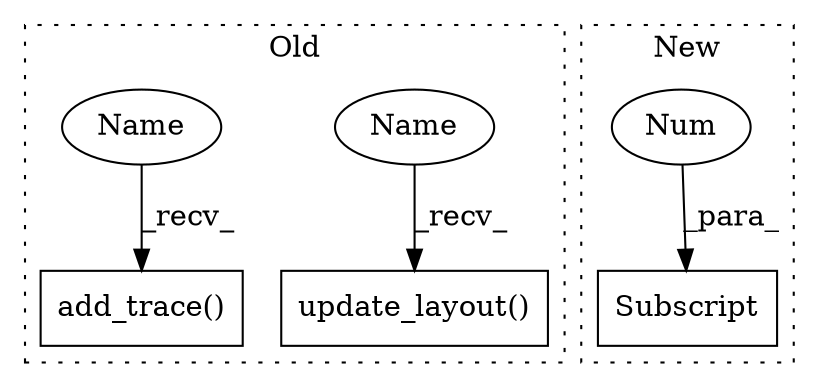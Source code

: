digraph G {
subgraph cluster0 {
1 [label="update_layout()" a="75" s="9145" l="318" shape="box"];
3 [label="add_trace()" a="75" s="8576,8716" l="14,21" shape="box"];
5 [label="Name" a="87" s="9145" l="3" shape="ellipse"];
6 [label="Name" a="87" s="8576" l="3" shape="ellipse"];
label = "Old";
style="dotted";
}
subgraph cluster1 {
2 [label="Subscript" a="63" s="8388,0" l="10,0" shape="box"];
4 [label="Num" a="76" s="8396" l="1" shape="ellipse"];
label = "New";
style="dotted";
}
4 -> 2 [label="_para_"];
5 -> 1 [label="_recv_"];
6 -> 3 [label="_recv_"];
}